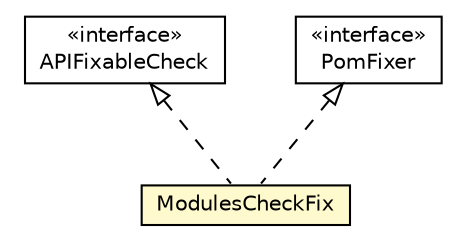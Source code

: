 #!/usr/local/bin/dot
#
# Class diagram 
# Generated by UMLGraph version R5_6-24-gf6e263 (http://www.umlgraph.org/)
#

digraph G {
	edge [fontname="Helvetica",fontsize=10,labelfontname="Helvetica",labelfontsize=10];
	node [fontname="Helvetica",fontsize=10,shape=plaintext];
	nodesep=0.25;
	ranksep=0.5;
	// org.universAAL.support.directives.api.APIFixableCheck
	c5581715 [label=<<table title="org.universAAL.support.directives.api.APIFixableCheck" border="0" cellborder="1" cellspacing="0" cellpadding="2" port="p" href="../api/APIFixableCheck.html">
		<tr><td><table border="0" cellspacing="0" cellpadding="1">
<tr><td align="center" balign="center"> &#171;interface&#187; </td></tr>
<tr><td align="center" balign="center"> APIFixableCheck </td></tr>
		</table></td></tr>
		</table>>, URL="../api/APIFixableCheck.html", fontname="Helvetica", fontcolor="black", fontsize=10.0];
	// org.universAAL.support.directives.checks.ModulesCheckFix
	c5581721 [label=<<table title="org.universAAL.support.directives.checks.ModulesCheckFix" border="0" cellborder="1" cellspacing="0" cellpadding="2" port="p" bgcolor="lemonChiffon" href="./ModulesCheckFix.html">
		<tr><td><table border="0" cellspacing="0" cellpadding="1">
<tr><td align="center" balign="center"> ModulesCheckFix </td></tr>
		</table></td></tr>
		</table>>, URL="./ModulesCheckFix.html", fontname="Helvetica", fontcolor="black", fontsize=10.0];
	// org.universAAL.support.directives.util.PomFixer
	c5581753 [label=<<table title="org.universAAL.support.directives.util.PomFixer" border="0" cellborder="1" cellspacing="0" cellpadding="2" port="p" href="../util/PomFixer.html">
		<tr><td><table border="0" cellspacing="0" cellpadding="1">
<tr><td align="center" balign="center"> &#171;interface&#187; </td></tr>
<tr><td align="center" balign="center"> PomFixer </td></tr>
		</table></td></tr>
		</table>>, URL="../util/PomFixer.html", fontname="Helvetica", fontcolor="black", fontsize=10.0];
	//org.universAAL.support.directives.checks.ModulesCheckFix implements org.universAAL.support.directives.api.APIFixableCheck
	c5581715:p -> c5581721:p [dir=back,arrowtail=empty,style=dashed];
	//org.universAAL.support.directives.checks.ModulesCheckFix implements org.universAAL.support.directives.util.PomFixer
	c5581753:p -> c5581721:p [dir=back,arrowtail=empty,style=dashed];
}

